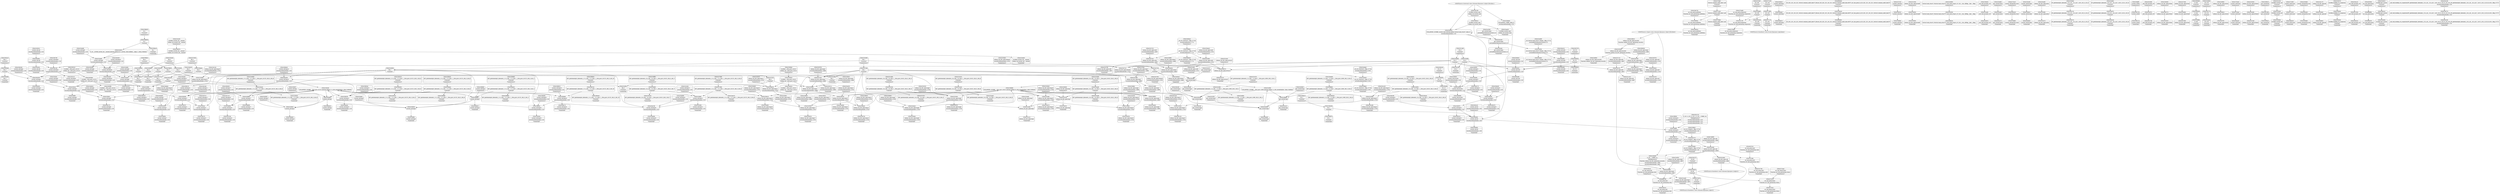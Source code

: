 digraph {
	CE0x528a2d0 [shape=record,shape=Mrecord,label="{CE0x528a2d0|current_sid:tmp14|security/selinux/hooks.c,218}"]
	CE0x524f4e0 [shape=record,shape=Mrecord,label="{CE0x524f4e0|selinux_tun_dev_open:tmp5|security/selinux/hooks.c,4699|*SummSource*}"]
	CE0x526d5a0 [shape=record,shape=Mrecord,label="{CE0x526d5a0|_ret_i32_%retval.0,_!dbg_!27728|security/selinux/avc.c,775|*SummSource*}"]
	CE0x52636f0 [shape=record,shape=Mrecord,label="{CE0x52636f0|GLOBAL:__llvm_gcov_ctr125|Global_var:__llvm_gcov_ctr125|*SummSink*}"]
	CE0x526e750 [shape=record,shape=Mrecord,label="{CE0x526e750|avc_has_perm:auditdata|Function::avc_has_perm&Arg::auditdata::|*SummSource*}"]
	CE0x5254910 [shape=record,shape=Mrecord,label="{CE0x5254910|0:_i8,_:_GCMR_current_sid.__warned_internal_global_i8_0,_section_.data.unlikely_,_align_1:_elem_0:default:}"]
	CE0x522b440 [shape=record,shape=Mrecord,label="{CE0x522b440|i64_4|*Constant*|*SummSource*}"]
	CE0x528cbb0 [shape=record,shape=Mrecord,label="{CE0x528cbb0|current_sid:call|security/selinux/hooks.c,218}"]
	"CONST[source:1(input),value:2(dynamic)][purpose:{object}][SrcIdx:0]"
	CE0x524bd10 [shape=record,shape=Mrecord,label="{CE0x524bd10|selinux_tun_dev_open:tmp11|security/selinux/hooks.c,4703}"]
	CE0x525fdc0 [shape=record,shape=Mrecord,label="{CE0x525fdc0|current_sid:tmp6|security/selinux/hooks.c,218}"]
	CE0x52885c0 [shape=record,shape=Mrecord,label="{CE0x52885c0|GLOBAL:current_task|Global_var:current_task}"]
	CE0x5263dd0 [shape=record,shape=Mrecord,label="{CE0x5263dd0|current_sid:tmp}"]
	CE0x5269c70 [shape=record,shape=Mrecord,label="{CE0x5269c70|current_sid:tmp19|security/selinux/hooks.c,218|*SummSink*}"]
	CE0x5243850 [shape=record,shape=Mrecord,label="{CE0x5243850|i64_1|*Constant*}"]
	CE0x5237910 [shape=record,shape=Mrecord,label="{CE0x5237910|i64_0|*Constant*}"]
	CE0x5255710 [shape=record,shape=Mrecord,label="{CE0x5255710|selinux_tun_dev_open:tobool4|security/selinux/hooks.c,4703}"]
	CE0x5285760 [shape=record,shape=Mrecord,label="{CE0x5285760|current_sid:tobool|security/selinux/hooks.c,218|*SummSource*}"]
	CE0x524a790 [shape=record,shape=Mrecord,label="{CE0x524a790|GLOBAL:current_task|Global_var:current_task|*SummSource*}"]
	CE0x5270bd0 [shape=record,shape=Mrecord,label="{CE0x5270bd0|avc_has_perm:requested|Function::avc_has_perm&Arg::requested::|*SummSink*}"]
	CE0x52888b0 [shape=record,shape=Mrecord,label="{CE0x52888b0|current_sid:tmp2|*SummSource*}"]
	CE0x5260e80 [shape=record,shape=Mrecord,label="{CE0x5260e80|current_sid:sid|security/selinux/hooks.c,220|*SummSink*}"]
	CE0x523d020 [shape=record,shape=Mrecord,label="{CE0x523d020|i64*_getelementptr_inbounds_(_9_x_i64_,_9_x_i64_*___llvm_gcov_ctr413,_i64_0,_i64_6)|*Constant*|*SummSource*}"]
	CE0x5264670 [shape=record,shape=Mrecord,label="{CE0x5264670|current_sid:if.then|*SummSink*}"]
	CE0x52422e0 [shape=record,shape=Mrecord,label="{CE0x52422e0|i32_0|*Constant*|*SummSink*}"]
	CE0x52832f0 [shape=record,shape=Mrecord,label="{CE0x52832f0|current_sid:tmp7|security/selinux/hooks.c,218}"]
	CE0x52430f0 [shape=record,shape=Mrecord,label="{CE0x52430f0|i32_0|*Constant*}"]
	CE0x5252e50 [shape=record,shape=Mrecord,label="{CE0x5252e50|i32_256|*Constant*|*SummSink*}"]
	CE0x6f09e80 [shape=record,shape=Mrecord,label="{CE0x6f09e80|i32_(i32,_i32,_i16,_i32,_%struct.common_audit_data*)*_bitcast_(i32_(i32,_i32,_i16,_i32,_%struct.common_audit_data.495*)*_avc_has_perm_to_i32_(i32,_i32,_i16,_i32,_%struct.common_audit_data*)*)|*Constant*|*SummSource*}"]
	CE0x5288390 [shape=record,shape=Mrecord,label="{CE0x5288390|i64*_getelementptr_inbounds_(_11_x_i64_,_11_x_i64_*___llvm_gcov_ctr125,_i64_0,_i64_6)|*Constant*|*SummSink*}"]
	CE0x525c610 [shape=record,shape=Mrecord,label="{CE0x525c610|i64*_getelementptr_inbounds_(_9_x_i64_,_9_x_i64_*___llvm_gcov_ctr413,_i64_0,_i64_8)|*Constant*|*SummSource*}"]
	CE0x52419b0 [shape=record,shape=Mrecord,label="{CE0x52419b0|selinux_tun_dev_open:tmp14|security/selinux/hooks.c,4704}"]
	CE0x5237320 [shape=record,shape=Mrecord,label="{CE0x5237320|current_sid:entry|*SummSource*}"]
	CE0x528a0a0 [shape=record,shape=Mrecord,label="{CE0x528a0a0|current_sid:tmp13|security/selinux/hooks.c,218|*SummSink*}"]
	CE0x522d030 [shape=record,shape=Mrecord,label="{CE0x522d030|selinux_tun_dev_open:if.end6}"]
	CE0x52361f0 [shape=record,shape=Mrecord,label="{CE0x52361f0|selinux_tun_dev_open:tmp|*SummSink*}"]
	CE0x5294850 [shape=record,shape=Mrecord,label="{CE0x5294850|current_sid:security|security/selinux/hooks.c,218}"]
	CE0x5294c80 [shape=record,shape=Mrecord,label="{CE0x5294c80|current_sid:tmp22|security/selinux/hooks.c,218}"]
	CE0x5243500 [shape=record,shape=Mrecord,label="{CE0x5243500|%struct.task_struct*_(%struct.task_struct**)*_asm_movq_%gs:$_1:P_,$0_,_r,im,_dirflag_,_fpsr_,_flags_}"]
	CE0x526b300 [shape=record,shape=Mrecord,label="{CE0x526b300|selinux_tun_dev_open:tmp2|security/selinux/hooks.c,4693|*SummSource*}"]
	CE0x5251fe0 [shape=record,shape=Mrecord,label="{CE0x5251fe0|i32_256|*Constant*|*SummSource*}"]
	CE0x5245810 [shape=record,shape=Mrecord,label="{CE0x5245810|current_sid:call|security/selinux/hooks.c,218|*SummSource*}"]
	CE0x5234870 [shape=record,shape=Mrecord,label="{CE0x5234870|_call_void_mcount()_#3|*SummSink*}"]
	CE0x5284910 [shape=record,shape=Mrecord,label="{CE0x5284910|current_sid:if.then|*SummSource*}"]
	CE0x67f68c0 [shape=record,shape=Mrecord,label="{CE0x67f68c0|i64_5|*Constant*|*SummSource*}"]
	CE0x525ead0 [shape=record,shape=Mrecord,label="{CE0x525ead0|get_current:entry}"]
	CE0x522b960 [shape=record,shape=Mrecord,label="{CE0x522b960|current_sid:land.lhs.true2|*SummSink*}"]
	CE0x5286f90 [shape=record,shape=Mrecord,label="{CE0x5286f90|current_sid:tmp18|security/selinux/hooks.c,218}"]
	CE0x524e8a0 [shape=record,shape=Mrecord,label="{CE0x524e8a0|_ret_i32_%retval.0,_!dbg_!27734|security/selinux/hooks.c,4708|*SummSource*}"]
	CE0x5240f30 [shape=record,shape=Mrecord,label="{CE0x5240f30|i64*_getelementptr_inbounds_(_9_x_i64_,_9_x_i64_*___llvm_gcov_ctr413,_i64_0,_i64_6)|*Constant*}"]
	CE0x522bb10 [shape=record,shape=Mrecord,label="{CE0x522bb10|current_sid:do.body}"]
	CE0x523d2a0 [shape=record,shape=Mrecord,label="{CE0x523d2a0|i64*_getelementptr_inbounds_(_9_x_i64_,_9_x_i64_*___llvm_gcov_ctr413,_i64_0,_i64_6)|*Constant*|*SummSink*}"]
	CE0x522b290 [shape=record,shape=Mrecord,label="{CE0x522b290|i64_4|*Constant*}"]
	CE0x5295070 [shape=record,shape=Mrecord,label="{CE0x5295070|current_sid:tmp22|security/selinux/hooks.c,218|*SummSink*}"]
	CE0x5245b10 [shape=record,shape=Mrecord,label="{CE0x5245b10|i16_49|*Constant*}"]
	CE0x523ea80 [shape=record,shape=Mrecord,label="{CE0x523ea80|selinux_tun_dev_open:entry|*SummSource*}"]
	CE0x52504b0 [shape=record,shape=Mrecord,label="{CE0x52504b0|i8*_getelementptr_inbounds_(_25_x_i8_,_25_x_i8_*_.str3,_i32_0,_i32_0)|*Constant*|*SummSource*}"]
	CE0x5256f90 [shape=record,shape=Mrecord,label="{CE0x5256f90|current_sid:tmp3|*SummSink*}"]
	CE0x52377c0 [shape=record,shape=Mrecord,label="{CE0x52377c0|i64_2|*Constant*|*SummSink*}"]
	CE0x529dc90 [shape=record,shape=Mrecord,label="{CE0x529dc90|i32_1|*Constant*}"]
	CE0x528b950 [shape=record,shape=Mrecord,label="{CE0x528b950|i8_1|*Constant*}"]
	CE0x52551b0 [shape=record,shape=Mrecord,label="{CE0x52551b0|i64*_getelementptr_inbounds_(_9_x_i64_,_9_x_i64_*___llvm_gcov_ctr413,_i64_0,_i64_3)|*Constant*}"]
	CE0x5239fa0 [shape=record,shape=Mrecord,label="{CE0x5239fa0|selinux_tun_dev_open:tmp6|security/selinux/hooks.c,4699|*SummSource*}"]
	CE0x5245c70 [shape=record,shape=Mrecord,label="{CE0x5245c70|i16_49|*Constant*|*SummSource*}"]
	CE0x5244f70 [shape=record,shape=Mrecord,label="{CE0x5244f70|i8*_getelementptr_inbounds_(_45_x_i8_,_45_x_i8_*_.str12,_i32_0,_i32_0)|*Constant*}"]
	CE0x528b0e0 [shape=record,shape=Mrecord,label="{CE0x528b0e0|current_sid:tmp14|security/selinux/hooks.c,218|*SummSource*}"]
	CE0x526aff0 [shape=record,shape=Mrecord,label="{CE0x526aff0|current_sid:bb|*SummSource*}"]
	CE0x5295410 [shape=record,shape=Mrecord,label="{CE0x5295410|current_sid:tmp23|security/selinux/hooks.c,218|*SummSink*}"]
	CE0x5249070 [shape=record,shape=Mrecord,label="{CE0x5249070|GLOBAL:current_sid.__warned|Global_var:current_sid.__warned}"]
	CE0x5261790 [shape=record,shape=Mrecord,label="{CE0x5261790|_call_void_mcount()_#3|*SummSink*}"]
	CE0x5241a90 [shape=record,shape=Mrecord,label="{CE0x5241a90|selinux_tun_dev_open:tmp14|security/selinux/hooks.c,4704|*SummSink*}"]
	CE0x525fc40 [shape=record,shape=Mrecord,label="{CE0x525fc40|current_sid:tmp5|security/selinux/hooks.c,218}"]
	CE0x5251670 [shape=record,shape=Mrecord,label="{CE0x5251670|i64*_getelementptr_inbounds_(_2_x_i64_,_2_x_i64_*___llvm_gcov_ctr98,_i64_0,_i64_1)|*Constant*|*SummSource*}"]
	CE0x52427e0 [shape=record,shape=Mrecord,label="{CE0x52427e0|i64_1|*Constant*}"]
	CE0x5236400 [shape=record,shape=Mrecord,label="{CE0x5236400|selinux_tun_dev_open:if.then|*SummSource*}"]
	CE0x5260460 [shape=record,shape=Mrecord,label="{CE0x5260460|i64_5|*Constant*}"]
	CE0x52532b0 [shape=record,shape=Mrecord,label="{CE0x52532b0|selinux_tun_dev_open:tmp8|security/selinux/hooks.c,4700}"]
	CE0x5236770 [shape=record,shape=Mrecord,label="{CE0x5236770|selinux_tun_dev_open:if.then}"]
	CE0x5253f90 [shape=record,shape=Mrecord,label="{CE0x5253f90|current_sid:tmp10|security/selinux/hooks.c,218}"]
	CE0x5261120 [shape=record,shape=Mrecord,label="{CE0x5261120|0:_i32,_4:_i32,_8:_i32,_12:_i32,_:_CMRE_4,8_|*MultipleSource*|security/selinux/hooks.c,218|security/selinux/hooks.c,218|security/selinux/hooks.c,220}"]
	CE0x5241680 [shape=record,shape=Mrecord,label="{CE0x5241680|i64*_getelementptr_inbounds_(_2_x_i64_,_2_x_i64_*___llvm_gcov_ctr98,_i64_0,_i64_1)|*Constant*}"]
	CE0x5293730 [shape=record,shape=Mrecord,label="{CE0x5293730|i32_78|*Constant*|*SummSource*}"]
	CE0x523b480 [shape=record,shape=Mrecord,label="{CE0x523b480|selinux_tun_dev_open:tmp16|security/selinux/hooks.c,4705|*SummSource*}"]
	CE0x5283c30 [shape=record,shape=Mrecord,label="{CE0x5283c30|current_sid:tmp10|security/selinux/hooks.c,218|*SummSink*}"]
	CE0x52373d0 [shape=record,shape=Mrecord,label="{CE0x52373d0|selinux_tun_dev_open:if.end|*SummSource*}"]
	CE0x5259750 [shape=record,shape=Mrecord,label="{CE0x5259750|selinux_tun_dev_open:sid7|security/selinux/hooks.c,4705|*SummSource*}"]
	CE0x525f470 [shape=record,shape=Mrecord,label="{CE0x525f470|current_sid:tmp11|security/selinux/hooks.c,218|*SummSink*}"]
	CE0x528b3b0 [shape=record,shape=Mrecord,label="{CE0x528b3b0|i1_true|*Constant*|*SummSource*}"]
	CE0x528d300 [shape=record,shape=Mrecord,label="{CE0x528d300|i64*_getelementptr_inbounds_(_11_x_i64_,_11_x_i64_*___llvm_gcov_ctr125,_i64_0,_i64_0)|*Constant*}"]
	CE0x523c0b0 [shape=record,shape=Mrecord,label="{CE0x523c0b0|current_sid:tmp15|security/selinux/hooks.c,218|*SummSink*}"]
	CE0x52842d0 [shape=record,shape=Mrecord,label="{CE0x52842d0|current_sid:tmp4|security/selinux/hooks.c,218}"]
	CE0x5240840 [shape=record,shape=Mrecord,label="{CE0x5240840|i64*_getelementptr_inbounds_(_11_x_i64_,_11_x_i64_*___llvm_gcov_ctr125,_i64_0,_i64_9)|*Constant*|*SummSink*}"]
	CE0x5288920 [shape=record,shape=Mrecord,label="{CE0x5288920|current_sid:tmp2|*SummSink*}"]
	CE0x5237830 [shape=record,shape=Mrecord,label="{CE0x5237830|i64_2|*Constant*|*SummSource*}"]
	CE0x524f210 [shape=record,shape=Mrecord,label="{CE0x524f210|avc_has_perm:tsid|Function::avc_has_perm&Arg::tsid::|*SummSink*}"]
	CE0x52438c0 [shape=record,shape=Mrecord,label="{CE0x52438c0|current_sid:tmp1}"]
	CE0x529f6d0 [shape=record,shape=Mrecord,label="{CE0x529f6d0|i64*_getelementptr_inbounds_(_2_x_i64_,_2_x_i64_*___llvm_gcov_ctr98,_i64_0,_i64_0)|*Constant*}"]
	CE0x526d3c0 [shape=record,shape=Mrecord,label="{CE0x526d3c0|avc_has_perm:auditdata|Function::avc_has_perm&Arg::auditdata::|*SummSink*}"]
	CE0x5242410 [shape=record,shape=Mrecord,label="{CE0x5242410|get_current:tmp|*SummSink*}"]
	CE0x5233700 [shape=record,shape=Mrecord,label="{CE0x5233700|selinux_tun_dev_open:tmp}"]
	CE0x529f0e0 [shape=record,shape=Mrecord,label="{CE0x529f0e0|current_sid:tmp24|security/selinux/hooks.c,220|*SummSource*}"]
	CE0x5269b50 [shape=record,shape=Mrecord,label="{CE0x5269b50|i64*_getelementptr_inbounds_(_11_x_i64_,_11_x_i64_*___llvm_gcov_ctr125,_i64_0,_i64_10)|*Constant*|*SummSource*}"]
	CE0x526f8b0 [shape=record,shape=Mrecord,label="{CE0x526f8b0|_ret_i32_%retval.0,_!dbg_!27728|security/selinux/avc.c,775}"]
	CE0x525efe0 [shape=record,shape=Mrecord,label="{CE0x525efe0|_ret_%struct.task_struct*_%tmp4,_!dbg_!27714|./arch/x86/include/asm/current.h,14|*SummSink*}"]
	CE0x529de10 [shape=record,shape=Mrecord,label="{CE0x529de10|i32_1|*Constant*|*SummSource*}"]
	CE0x523aad0 [shape=record,shape=Mrecord,label="{CE0x523aad0|i64*_getelementptr_inbounds_(_9_x_i64_,_9_x_i64_*___llvm_gcov_ctr413,_i64_0,_i64_8)|*Constant*|*SummSink*}"]
	CE0x52349d0 [shape=record,shape=Mrecord,label="{CE0x52349d0|selinux_tun_dev_open:if.end}"]
	CE0x524aa30 [shape=record,shape=Mrecord,label="{CE0x524aa30|GLOBAL:current_task|Global_var:current_task|*SummSink*}"]
	CE0x5288550 [shape=record,shape=Mrecord,label="{CE0x5288550|%struct.task_struct*_(%struct.task_struct**)*_asm_movq_%gs:$_1:P_,$0_,_r,im,_dirflag_,_fpsr_,_flags_|*SummSink*}"]
	CE0x52635c0 [shape=record,shape=Mrecord,label="{CE0x52635c0|GLOBAL:__llvm_gcov_ctr125|Global_var:__llvm_gcov_ctr125|*SummSource*}"]
	CE0x5256830 [shape=record,shape=Mrecord,label="{CE0x5256830|GLOBAL:__llvm_gcov_ctr413|Global_var:__llvm_gcov_ctr413}"]
	CE0x5261ae0 [shape=record,shape=Mrecord,label="{CE0x5261ae0|selinux_tun_dev_open:tmp15|security/selinux/hooks.c,4704|*SummSource*}"]
	CE0x5250a90 [shape=record,shape=Mrecord,label="{CE0x5250a90|selinux_tun_dev_open:tmp3|security/selinux/hooks.c,4697}"]
	CE0x5245fe0 [shape=record,shape=Mrecord,label="{CE0x5245fe0|selinux_tun_dev_open:tmp11|security/selinux/hooks.c,4703|*SummSink*}"]
	CE0x528bca0 [shape=record,shape=Mrecord,label="{CE0x528bca0|i8_1|*Constant*|*SummSink*}"]
	CE0x5251a80 [shape=record,shape=Mrecord,label="{CE0x5251a80|selinux_tun_dev_open:tmp7|security/selinux/hooks.c,4699}"]
	CE0x525ec70 [shape=record,shape=Mrecord,label="{CE0x525ec70|get_current:entry|*SummSink*}"]
	CE0x5244930 [shape=record,shape=Mrecord,label="{CE0x5244930|i32_218|*Constant*|*SummSource*}"]
	CE0x52483d0 [shape=record,shape=Mrecord,label="{CE0x52483d0|selinux_tun_dev_open:tmp|*SummSource*}"]
	CE0x522bc90 [shape=record,shape=Mrecord,label="{CE0x522bc90|current_sid:do.body|*SummSource*}"]
	CE0x52556a0 [shape=record,shape=Mrecord,label="{CE0x52556a0|selinux_tun_dev_open:tobool4|security/selinux/hooks.c,4703|*SummSource*}"]
	CE0x5258620 [shape=record,shape=Mrecord,label="{CE0x5258620|selinux_tun_dev_open:tmp13|security/selinux/hooks.c,4703|*SummSource*}"]
	CE0x525ff30 [shape=record,shape=Mrecord,label="{CE0x525ff30|current_sid:tmp5|security/selinux/hooks.c,218|*SummSink*}"]
	"CONST[source:0(mediator),value:2(dynamic)][purpose:{subject}]"
	CE0x5275410 [shape=record,shape=Mrecord,label="{CE0x5275410|current_sid:land.lhs.true2|*SummSource*}"]
	CE0x5272f10 [shape=record,shape=Mrecord,label="{CE0x5272f10|avc_has_perm:tclass|Function::avc_has_perm&Arg::tclass::|*SummSink*}"]
	CE0x52859a0 [shape=record,shape=Mrecord,label="{CE0x52859a0|i64_3|*Constant*}"]
	CE0x5234f20 [shape=record,shape=Mrecord,label="{CE0x5234f20|selinux_tun_dev_open:tmp3|security/selinux/hooks.c,4697|*SummSource*}"]
	CE0x5269e60 [shape=record,shape=Mrecord,label="{CE0x5269e60|current_sid:tmp20|security/selinux/hooks.c,218|*SummSource*}"]
	CE0x52560c0 [shape=record,shape=Mrecord,label="{CE0x52560c0|selinux_tun_dev_open:return}"]
	CE0x52765a0 [shape=record,shape=Mrecord,label="{CE0x52765a0|current_sid:if.end}"]
	CE0x52579d0 [shape=record,shape=Mrecord,label="{CE0x52579d0|i64*_getelementptr_inbounds_(_11_x_i64_,_11_x_i64_*___llvm_gcov_ctr125,_i64_0,_i64_8)|*Constant*|*SummSource*}"]
	CE0x52404e0 [shape=record,shape=Mrecord,label="{CE0x52404e0|i64*_getelementptr_inbounds_(_11_x_i64_,_11_x_i64_*___llvm_gcov_ctr125,_i64_0,_i64_9)|*Constant*}"]
	CE0x52315b0 [shape=record,shape=Mrecord,label="{CE0x52315b0|selinux_tun_dev_open:if.then5|*SummSink*}"]
	CE0x5293850 [shape=record,shape=Mrecord,label="{CE0x5293850|current_sid:cred|security/selinux/hooks.c,218}"]
	CE0x5270af0 [shape=record,shape=Mrecord,label="{CE0x5270af0|%struct.common_audit_data*_null|*Constant*|*SummSource*}"]
	CE0x5241bb0 [shape=record,shape=Mrecord,label="{CE0x5241bb0|i64_1|*Constant*|*SummSink*}"]
	CE0x5288840 [shape=record,shape=Mrecord,label="{CE0x5288840|current_sid:tmp2}"]
	CE0x528b210 [shape=record,shape=Mrecord,label="{CE0x528b210|current_sid:tmp14|security/selinux/hooks.c,218|*SummSink*}"]
	CE0x52613b0 [shape=record,shape=Mrecord,label="{CE0x52613b0|get_current:bb}"]
	CE0x4b2f150 [shape=record,shape=Mrecord,label="{CE0x4b2f150|avc_has_perm:ssid|Function::avc_has_perm&Arg::ssid::|*SummSource*}"]
	CE0x5257d70 [shape=record,shape=Mrecord,label="{CE0x5257d70|i64*_getelementptr_inbounds_(_9_x_i64_,_9_x_i64_*___llvm_gcov_ctr413,_i64_0,_i64_3)|*Constant*|*SummSink*}"]
	CE0x5232b40 [shape=record,shape=Mrecord,label="{CE0x5232b40|GLOBAL:current_sid|*Constant*}"]
	CE0x5244ac0 [shape=record,shape=Mrecord,label="{CE0x5244ac0|i32_218|*Constant*|*SummSink*}"]
	CE0x68f0760 [shape=record,shape=Mrecord,label="{CE0x68f0760|avc_has_perm:tsid|Function::avc_has_perm&Arg::tsid::}"]
	CE0x5236e50 [shape=record,shape=Mrecord,label="{CE0x5236e50|_call_void_mcount()_#3|*SummSource*}"]
	CE0x525f5a0 [shape=record,shape=Mrecord,label="{CE0x525f5a0|current_sid:tmp12|security/selinux/hooks.c,218}"]
	CE0x523e700 [shape=record,shape=Mrecord,label="{CE0x523e700|selinux_tun_dev_open:tmp2|security/selinux/hooks.c,4693}"]
	CE0x5276440 [shape=record,shape=Mrecord,label="{CE0x5276440|current_sid:if.end|*SummSource*}"]
	CE0x52622c0 [shape=record,shape=Mrecord,label="{CE0x52622c0|current_sid:tobool|security/selinux/hooks.c,218|*SummSink*}"]
	CE0x5241e50 [shape=record,shape=Mrecord,label="{CE0x5241e50|GLOBAL:current_sid|*Constant*|*SummSource*}"]
	CE0x5253580 [shape=record,shape=Mrecord,label="{CE0x5253580|selinux_tun_dev_open:call3|security/selinux/hooks.c,4701}"]
	CE0x5254080 [shape=record,shape=Mrecord,label="{CE0x5254080|current_sid:tmp9|security/selinux/hooks.c,218|*SummSource*}"]
	CE0x523def0 [shape=record,shape=Mrecord,label="{CE0x523def0|i64*_getelementptr_inbounds_(_9_x_i64_,_9_x_i64_*___llvm_gcov_ctr413,_i64_0,_i64_7)|*Constant*}"]
	CE0x5244130 [shape=record,shape=Mrecord,label="{CE0x5244130|selinux_tun_dev_open:sid7|security/selinux/hooks.c,4705|*SummSink*}"]
	CE0x525fcb0 [shape=record,shape=Mrecord,label="{CE0x525fcb0|current_sid:tmp5|security/selinux/hooks.c,218|*SummSource*}"]
	CE0x5275230 [shape=record,shape=Mrecord,label="{CE0x5275230|current_sid:do.end}"]
	CE0x5251d00 [shape=record,shape=Mrecord,label="{CE0x5251d00|i64*_getelementptr_inbounds_(_9_x_i64_,_9_x_i64_*___llvm_gcov_ctr413,_i64_0,_i64_3)|*Constant*|*SummSource*}"]
	CE0x523f590 [shape=record,shape=Mrecord,label="{CE0x523f590|selinux_tun_dev_open:if.end6|*SummSink*}"]
	CE0x522cab0 [shape=record,shape=Mrecord,label="{CE0x522cab0|_call_void_mcount()_#3}"]
	CE0x523e1e0 [shape=record,shape=Mrecord,label="{CE0x523e1e0|i64*_getelementptr_inbounds_(_9_x_i64_,_9_x_i64_*___llvm_gcov_ctr413,_i64_0,_i64_7)|*Constant*|*SummSink*}"]
	CE0x523f2b0 [shape=record,shape=Mrecord,label="{CE0x523f2b0|selinux_tun_dev_open:tmp17|security/selinux/hooks.c,4705}"]
	CE0x5235080 [shape=record,shape=Mrecord,label="{CE0x5235080|i64_1|*Constant*|*SummSource*}"]
	CE0x529f270 [shape=record,shape=Mrecord,label="{CE0x529f270|current_sid:tmp24|security/selinux/hooks.c,220|*SummSink*}"]
	CE0x526f840 [shape=record,shape=Mrecord,label="{CE0x526f840|avc_has_perm:auditdata|Function::avc_has_perm&Arg::auditdata::}"]
	CE0x523d4d0 [shape=record,shape=Mrecord,label="{CE0x523d4d0|0:_i32,_:_CMRE_0,4_|*MultipleSource*|Function::selinux_tun_dev_open&Arg::security::|security/selinux/hooks.c,4693|security/selinux/hooks.c,4697}"]
	CE0x529f420 [shape=record,shape=Mrecord,label="{CE0x529f420|get_current:bb|*SummSource*}"]
	CE0x5259320 [shape=record,shape=Mrecord,label="{CE0x5259320|selinux_tun_dev_open:tmp17|security/selinux/hooks.c,4705|*SummSink*}"]
	CE0x524e3e0 [shape=record,shape=Mrecord,label="{CE0x524e3e0|selinux_tun_dev_open:tmp19|security/selinux/hooks.c,4708|*SummSource*}"]
	CE0x5284b90 [shape=record,shape=Mrecord,label="{CE0x5284b90|current_sid:land.lhs.true|*SummSink*}"]
	CE0x523a600 [shape=record,shape=Mrecord,label="{CE0x523a600|current_sid:tobool1|security/selinux/hooks.c,218}"]
	CE0x5294f70 [shape=record,shape=Mrecord,label="{CE0x5294f70|current_sid:tmp23|security/selinux/hooks.c,218}"]
	CE0x5241a20 [shape=record,shape=Mrecord,label="{CE0x5241a20|selinux_tun_dev_open:tmp14|security/selinux/hooks.c,4704|*SummSource*}"]
	CE0x5259570 [shape=record,shape=Mrecord,label="{CE0x5259570|selinux_tun_dev_open:retval.0}"]
	CE0x5284ae0 [shape=record,shape=Mrecord,label="{CE0x5284ae0|current_sid:if.then}"]
	CE0x52880e0 [shape=record,shape=Mrecord,label="{CE0x52880e0|i64*_getelementptr_inbounds_(_11_x_i64_,_11_x_i64_*___llvm_gcov_ctr125,_i64_0,_i64_6)|*Constant*|*SummSource*}"]
	CE0x5239650 [shape=record,shape=Mrecord,label="{CE0x5239650|selinux_tun_dev_open:bb|*SummSink*}"]
	CE0x5243600 [shape=record,shape=Mrecord,label="{CE0x5243600|%struct.task_struct*_(%struct.task_struct**)*_asm_movq_%gs:$_1:P_,$0_,_r,im,_dirflag_,_fpsr_,_flags_|*SummSource*}"]
	CE0x523cf80 [shape=record,shape=Mrecord,label="{CE0x523cf80|COLLAPSED:_GCMRE___llvm_gcov_ctr98_internal_global_2_x_i64_zeroinitializer:_elem_0:default:}"]
	CE0x525ed00 [shape=record,shape=Mrecord,label="{CE0x525ed00|_ret_%struct.task_struct*_%tmp4,_!dbg_!27714|./arch/x86/include/asm/current.h,14|*SummSource*}"]
	CE0x524ee60 [shape=record,shape=Mrecord,label="{CE0x524ee60|i32_0|*Constant*}"]
	CE0x52371c0 [shape=record,shape=Mrecord,label="{CE0x52371c0|selinux_tun_dev_open:sid1|security/selinux/hooks.c,4697|*SummSource*}"]
	CE0x52465d0 [shape=record,shape=Mrecord,label="{CE0x52465d0|get_current:tmp|*SummSource*}"]
	CE0x523b4f0 [shape=record,shape=Mrecord,label="{CE0x523b4f0|selinux_tun_dev_open:tmp16|security/selinux/hooks.c,4705|*SummSink*}"]
	CE0x5235d20 [shape=record,shape=Mrecord,label="{CE0x5235d20|selinux_tun_dev_open:if.then|*SummSink*}"]
	CE0x5264040 [shape=record,shape=Mrecord,label="{CE0x5264040|current_sid:tmp|*SummSink*}"]
	"CONST[source:0(mediator),value:2(dynamic)][purpose:{object}]"
	CE0x5240b20 [shape=record,shape=Mrecord,label="{CE0x5240b20|GLOBAL:__llvm_gcov_ctr413|Global_var:__llvm_gcov_ctr413|*SummSink*}"]
	CE0x5241c70 [shape=record,shape=Mrecord,label="{CE0x5241c70|selinux_tun_dev_open:bb|*SummSource*}"]
	CE0x526d4a0 [shape=record,shape=Mrecord,label="{CE0x526d4a0|selinux_tun_dev_open:tobool|security/selinux/hooks.c,4699|*SummSink*}"]
	CE0x5250400 [shape=record,shape=Mrecord,label="{CE0x5250400|GLOBAL:lockdep_rcu_suspicious|*Constant*|*SummSink*}"]
	CE0x528ab00 [shape=record,shape=Mrecord,label="{CE0x528ab00|current_sid:tmp1|*SummSink*}"]
	CE0x52938c0 [shape=record,shape=Mrecord,label="{CE0x52938c0|COLLAPSED:_GCMRE_current_task_external_global_%struct.task_struct*:_elem_0::|security/selinux/hooks.c,218}"]
	CE0x529eff0 [shape=record,shape=Mrecord,label="{CE0x529eff0|current_sid:tmp24|security/selinux/hooks.c,220}"]
	CE0x6748960 [shape=record,shape=Mrecord,label="{CE0x6748960|selinux_tun_dev_open:call|security/selinux/hooks.c,4694|*SummSource*}"]
	CE0x52347c0 [shape=record,shape=Mrecord,label="{CE0x52347c0|selinux_tun_dev_open:sid1|security/selinux/hooks.c,4697}"]
	CE0x5238da0 [shape=record,shape=Mrecord,label="{CE0x5238da0|i64*_getelementptr_inbounds_(_11_x_i64_,_11_x_i64_*___llvm_gcov_ctr125,_i64_0,_i64_6)|*Constant*}"]
	CE0x5293a60 [shape=record,shape=Mrecord,label="{CE0x5293a60|current_sid:cred|security/selinux/hooks.c,218|*SummSink*}"]
	CE0x523bfd0 [shape=record,shape=Mrecord,label="{CE0x523bfd0|current_sid:tmp15|security/selinux/hooks.c,218}"]
	CE0x5264a90 [shape=record,shape=Mrecord,label="{CE0x5264a90|get_current:tmp1|*SummSink*}"]
	CE0x523f3c0 [shape=record,shape=Mrecord,label="{CE0x523f3c0|selinux_tun_dev_open:tmp17|security/selinux/hooks.c,4705|*SummSource*}"]
	CE0x528c120 [shape=record,shape=Mrecord,label="{CE0x528c120|i8*_getelementptr_inbounds_(_25_x_i8_,_25_x_i8_*_.str3,_i32_0,_i32_0)|*Constant*}"]
	CE0x52948c0 [shape=record,shape=Mrecord,label="{CE0x52948c0|current_sid:security|security/selinux/hooks.c,218|*SummSource*}"]
	CE0x525eb80 [shape=record,shape=Mrecord,label="{CE0x525eb80|get_current:entry|*SummSource*}"]
	CE0x526a980 [shape=record,shape=Mrecord,label="{CE0x526a980|current_sid:tmp16|security/selinux/hooks.c,218|*SummSource*}"]
	CE0x6f09ef0 [shape=record,shape=Mrecord,label="{CE0x6f09ef0|i32_(i32,_i32,_i16,_i32,_%struct.common_audit_data*)*_bitcast_(i32_(i32,_i32,_i16,_i32,_%struct.common_audit_data.495*)*_avc_has_perm_to_i32_(i32,_i32,_i16,_i32,_%struct.common_audit_data*)*)|*Constant*|*SummSink*}"]
	CE0x5251b90 [shape=record,shape=Mrecord,label="{CE0x5251b90|selinux_tun_dev_open:tmp7|security/selinux/hooks.c,4699|*SummSink*}"]
	CE0x5241f50 [shape=record,shape=Mrecord,label="{CE0x5241f50|get_current:tmp1|*SummSource*}"]
	CE0x5295290 [shape=record,shape=Mrecord,label="{CE0x5295290|current_sid:tmp23|security/selinux/hooks.c,218|*SummSource*}"]
	CE0x5232ad0 [shape=record,shape=Mrecord,label="{CE0x5232ad0|i64*_getelementptr_inbounds_(_9_x_i64_,_9_x_i64_*___llvm_gcov_ctr413,_i64_0,_i64_0)|*Constant*|*SummSink*}"]
	CE0x5236b90 [shape=record,shape=Mrecord,label="{CE0x5236b90|COLLAPSED:_GCMRE___llvm_gcov_ctr413_internal_global_9_x_i64_zeroinitializer:_elem_0:default:}"]
	CE0x524a070 [shape=record,shape=Mrecord,label="{CE0x524a070|i64*_getelementptr_inbounds_(_11_x_i64_,_11_x_i64_*___llvm_gcov_ctr125,_i64_0,_i64_8)|*Constant*|*SummSink*}"]
	CE0x5264260 [shape=record,shape=Mrecord,label="{CE0x5264260|get_current:tmp2}"]
	CE0x5253e40 [shape=record,shape=Mrecord,label="{CE0x5253e40|current_sid:tmp9|security/selinux/hooks.c,218}"]
	CE0x5293650 [shape=record,shape=Mrecord,label="{CE0x5293650|i32_78|*Constant*}"]
	CE0x528ca10 [shape=record,shape=Mrecord,label="{CE0x528ca10|_call_void_mcount()_#3|*SummSource*}"]
	CE0x52567c0 [shape=record,shape=Mrecord,label="{CE0x52567c0|selinux_tun_dev_open:tmp4|security/selinux/hooks.c,4699|*SummSink*}"]
	CE0x5284340 [shape=record,shape=Mrecord,label="{CE0x5284340|current_sid:tmp4|security/selinux/hooks.c,218|*SummSource*}"]
	CE0x524fd50 [shape=record,shape=Mrecord,label="{CE0x524fd50|selinux_tun_dev_open:security|Function::selinux_tun_dev_open&Arg::security::|*SummSink*}"]
	CE0x5248f40 [shape=record,shape=Mrecord,label="{CE0x5248f40|current_sid:tmp7|security/selinux/hooks.c,218|*SummSink*}"]
	CE0x52383d0 [shape=record,shape=Mrecord,label="{CE0x52383d0|GLOBAL:lockdep_rcu_suspicious|*Constant*}"]
	CE0x5272fd0 [shape=record,shape=Mrecord,label="{CE0x5272fd0|i32_128|*Constant*}"]
	CE0x528bb20 [shape=record,shape=Mrecord,label="{CE0x528bb20|i8_1|*Constant*|*SummSource*}"]
	CE0x52408b0 [shape=record,shape=Mrecord,label="{CE0x52408b0|current_sid:tmp17|security/selinux/hooks.c,218}"]
	CE0x5256d30 [shape=record,shape=Mrecord,label="{CE0x5256d30|current_sid:tmp3}"]
	CE0x5283ab0 [shape=record,shape=Mrecord,label="{CE0x5283ab0|current_sid:tmp10|security/selinux/hooks.c,218|*SummSource*}"]
	CE0x52588f0 [shape=record,shape=Mrecord,label="{CE0x52588f0|selinux_tun_dev_open:tobool|security/selinux/hooks.c,4699|*SummSource*}"]
	CE0x528d230 [shape=record,shape=Mrecord,label="{CE0x528d230|current_sid:do.end|*SummSink*}"]
	CE0x5246150 [shape=record,shape=Mrecord,label="{CE0x5246150|selinux_tun_dev_open:tmp12|security/selinux/hooks.c,4703}"]
	CE0x523df60 [shape=record,shape=Mrecord,label="{CE0x523df60|i64*_getelementptr_inbounds_(_9_x_i64_,_9_x_i64_*___llvm_gcov_ctr413,_i64_0,_i64_7)|*Constant*|*SummSource*}"]
	CE0x5294e00 [shape=record,shape=Mrecord,label="{CE0x5294e00|current_sid:tmp22|security/selinux/hooks.c,218|*SummSource*}"]
	CE0x52946e0 [shape=record,shape=Mrecord,label="{CE0x52946e0|COLLAPSED:_CMRE:_elem_0::|security/selinux/hooks.c,218}"]
	CE0x5261830 [shape=record,shape=Mrecord,label="{CE0x5261830|get_current:tmp4|./arch/x86/include/asm/current.h,14}"]
	CE0x52a1840 [shape=record,shape=Mrecord,label="{CE0x52a1840|get_current:tmp4|./arch/x86/include/asm/current.h,14|*SummSource*}"]
	CE0x522ca00 [shape=record,shape=Mrecord,label="{CE0x522ca00|selinux_tun_dev_open:tmp3|security/selinux/hooks.c,4697|*SummSink*}"]
	CE0x528b340 [shape=record,shape=Mrecord,label="{CE0x528b340|i1_true|*Constant*}"]
	CE0x5258be0 [shape=record,shape=Mrecord,label="{CE0x5258be0|_ret_i32_%retval.0,_!dbg_!27734|security/selinux/hooks.c,4708|*SummSink*}"]
	CE0x5272ea0 [shape=record,shape=Mrecord,label="{CE0x5272ea0|avc_has_perm:tclass|Function::avc_has_perm&Arg::tclass::|*SummSource*}"]
	CE0x5257960 [shape=record,shape=Mrecord,label="{CE0x5257960|i64*_getelementptr_inbounds_(_11_x_i64_,_11_x_i64_*___llvm_gcov_ctr125,_i64_0,_i64_8)|*Constant*}"]
	CE0x52939c0 [shape=record,shape=Mrecord,label="{CE0x52939c0|current_sid:cred|security/selinux/hooks.c,218|*SummSource*}"]
	CE0x5254150 [shape=record,shape=Mrecord,label="{CE0x5254150|current_sid:tmp9|security/selinux/hooks.c,218|*SummSink*}"]
	CE0x5289880 [shape=record,shape=Mrecord,label="{CE0x5289880|i64*_getelementptr_inbounds_(_11_x_i64_,_11_x_i64_*___llvm_gcov_ctr125,_i64_0,_i64_1)|*Constant*|*SummSource*}"]
	CE0x5239380 [shape=record,shape=Mrecord,label="{CE0x5239380|current_sid:land.lhs.true|*SummSource*}"]
	CE0x526a080 [shape=record,shape=Mrecord,label="{CE0x526a080|current_sid:call4|security/selinux/hooks.c,218}"]
	CE0x52936c0 [shape=record,shape=Mrecord,label="{CE0x52936c0|i32_78|*Constant*|*SummSink*}"]
	CE0x6f0a020 [shape=record,shape=Mrecord,label="{CE0x6f0a020|avc_has_perm:entry|*SummSink*}"]
	CE0x5294960 [shape=record,shape=Mrecord,label="{CE0x5294960|current_sid:security|security/selinux/hooks.c,218|*SummSink*}"]
	CE0x525e940 [shape=record,shape=Mrecord,label="{CE0x525e940|GLOBAL:get_current|*Constant*|*SummSink*}"]
	CE0x5237060 [shape=record,shape=Mrecord,label="{CE0x5237060|selinux_tun_dev_open:if.end|*SummSink*}"]
	CE0x5253510 [shape=record,shape=Mrecord,label="{CE0x5253510|selinux_tun_dev_open:tmp8|security/selinux/hooks.c,4700|*SummSink*}"]
	CE0x526d430 [shape=record,shape=Mrecord,label="{CE0x526d430|_ret_i32_%retval.0,_!dbg_!27728|security/selinux/avc.c,775|*SummSink*}"]
	CE0x5258aa0 [shape=record,shape=Mrecord,label="{CE0x5258aa0|i64_2|*Constant*}"]
	CE0x5262d50 [shape=record,shape=Mrecord,label="{CE0x5262d50|current_sid:tobool1|security/selinux/hooks.c,218|*SummSource*}"]
	CE0x5284260 [shape=record,shape=Mrecord,label="{CE0x5284260|i64_2|*Constant*}"]
	CE0x529f5a0 [shape=record,shape=Mrecord,label="{CE0x529f5a0|get_current:bb|*SummSink*}"]
	CE0x5250370 [shape=record,shape=Mrecord,label="{CE0x5250370|GLOBAL:lockdep_rcu_suspicious|*Constant*|*SummSource*}"]
	CE0x5271c70 [shape=record,shape=Mrecord,label="{CE0x5271c70|i32_128|*Constant*|*SummSink*}"]
	CE0x5251f00 [shape=record,shape=Mrecord,label="{CE0x5251f00|selinux_tun_dev_open:call3|security/selinux/hooks.c,4701|*SummSink*}"]
	CE0x523ed40 [shape=record,shape=Mrecord,label="{CE0x523ed40|selinux_tun_dev_open:tmp12|security/selinux/hooks.c,4703|*SummSink*}"]
	CE0x52871c0 [shape=record,shape=Mrecord,label="{CE0x52871c0|current_sid:tmp18|security/selinux/hooks.c,218|*SummSource*}"]
	CE0x5264340 [shape=record,shape=Mrecord,label="{CE0x5264340|get_current:tmp2|*SummSink*}"]
	CE0x5250770 [shape=record,shape=Mrecord,label="{CE0x5250770|i32_218|*Constant*}"]
	CE0x52595e0 [shape=record,shape=Mrecord,label="{CE0x52595e0|selinux_tun_dev_open:sid7|security/selinux/hooks.c,4705}"]
	CE0x522c8a0 [shape=record,shape=Mrecord,label="{CE0x522c8a0|selinux_tun_dev_open:tmp1}"]
	CE0x5235a60 [shape=record,shape=Mrecord,label="{CE0x5235a60|selinux_tun_dev_open:tmp1|*SummSource*}"]
	CE0x5254d30 [shape=record,shape=Mrecord,label="{CE0x5254d30|GLOBAL:current_sid.__warned|Global_var:current_sid.__warned|*SummSink*}"]
	CE0x5288430 [shape=record,shape=Mrecord,label="{CE0x5288430|i64*_getelementptr_inbounds_(_2_x_i64_,_2_x_i64_*___llvm_gcov_ctr98,_i64_0,_i64_0)|*Constant*|*SummSink*}"]
	CE0x52944f0 [shape=record,shape=Mrecord,label="{CE0x52944f0|i32_22|*Constant*|*SummSink*}"]
	CE0x5242e30 [shape=record,shape=Mrecord,label="{CE0x5242e30|get_current:tmp3|*SummSource*}"]
	CE0x5254c00 [shape=record,shape=Mrecord,label="{CE0x5254c00|GLOBAL:current_sid.__warned|Global_var:current_sid.__warned|*SummSource*}"]
	CE0x52476f0 [shape=record,shape=Mrecord,label="{CE0x52476f0|avc_has_perm:ssid|Function::avc_has_perm&Arg::ssid::}"]
	CE0x5239dc0 [shape=record,shape=Mrecord,label="{CE0x5239dc0|_ret_i32_%tmp24,_!dbg_!27742|security/selinux/hooks.c,220|*SummSource*}"]
	CE0x525c370 [shape=record,shape=Mrecord,label="{CE0x525c370|selinux_tun_dev_open:retval.0|*SummSink*}"]
	CE0x67f6a20 [shape=record,shape=Mrecord,label="{CE0x67f6a20|i64_5|*Constant*|*SummSink*}"]
	CE0x523b840 [shape=record,shape=Mrecord,label="{CE0x523b840|selinux_tun_dev_open:tmp9|security/selinux/hooks.c,4700|*SummSource*}"]
	CE0x522c7f0 [shape=record,shape=Mrecord,label="{CE0x522c7f0|avc_has_perm:requested|Function::avc_has_perm&Arg::requested::}"]
	CE0x5237a50 [shape=record,shape=Mrecord,label="{CE0x5237a50|selinux_tun_dev_open:tmp4|security/selinux/hooks.c,4699}"]
	CE0x5243da0 [shape=record,shape=Mrecord,label="{CE0x5243da0|selinux_tun_dev_open:tmp9|security/selinux/hooks.c,4700|*SummSink*}"]
	CE0x5238770 [shape=record,shape=Mrecord,label="{CE0x5238770|_call_void_lockdep_rcu_suspicious(i8*_getelementptr_inbounds_(_25_x_i8_,_25_x_i8_*_.str3,_i32_0,_i32_0),_i32_218,_i8*_getelementptr_inbounds_(_45_x_i8_,_45_x_i8_*_.str12,_i32_0,_i32_0))_#10,_!dbg_!27727|security/selinux/hooks.c,218}"]
	CE0x526b110 [shape=record,shape=Mrecord,label="{CE0x526b110|current_sid:bb|*SummSink*}"]
	CE0x5271dc0 [shape=record,shape=Mrecord,label="{CE0x5271dc0|%struct.common_audit_data*_null|*Constant*}"]
	CE0x5232850 [shape=record,shape=Mrecord,label="{CE0x5232850|selinux_tun_dev_open:if.then5|*SummSource*}"]
	CE0x523ec00 [shape=record,shape=Mrecord,label="{CE0x523ec00|selinux_tun_dev_open:tmp12|security/selinux/hooks.c,4703|*SummSource*}"]
	CE0x6f09fb0 [shape=record,shape=Mrecord,label="{CE0x6f09fb0|avc_has_perm:entry}"]
	CE0x52899e0 [shape=record,shape=Mrecord,label="{CE0x52899e0|i64*_getelementptr_inbounds_(_11_x_i64_,_11_x_i64_*___llvm_gcov_ctr125,_i64_0,_i64_1)|*Constant*|*SummSink*}"]
	CE0x5285000 [shape=record,shape=Mrecord,label="{CE0x5285000|current_sid:tmp11|security/selinux/hooks.c,218}"]
	CE0x5255b70 [shape=record,shape=Mrecord,label="{CE0x5255b70|selinux_tun_dev_open:tmp18|security/selinux/hooks.c,4708|*SummSink*}"]
	CE0x5245e50 [shape=record,shape=Mrecord,label="{CE0x5245e50|selinux_tun_dev_open:tmp11|security/selinux/hooks.c,4703|*SummSource*}"]
	CE0x522b4b0 [shape=record,shape=Mrecord,label="{CE0x522b4b0|selinux_tun_dev_open:tmp10|security/selinux/hooks.c,4703}"]
	CE0x5283400 [shape=record,shape=Mrecord,label="{CE0x5283400|current_sid:tmp7|security/selinux/hooks.c,218|*SummSource*}"]
	CE0x5264730 [shape=record,shape=Mrecord,label="{CE0x5264730|current_sid:bb}"]
	CE0x5241de0 [shape=record,shape=Mrecord,label="{CE0x5241de0|selinux_tun_dev_open:call|security/selinux/hooks.c,4694|*SummSink*}"]
	CE0x526a5c0 [shape=record,shape=Mrecord,label="{CE0x526a5c0|GLOBAL:get_current|*Constant*}"]
	CE0x5283170 [shape=record,shape=Mrecord,label="{CE0x5283170|current_sid:tmp6|security/selinux/hooks.c,218|*SummSink*}"]
	CE0x5255780 [shape=record,shape=Mrecord,label="{CE0x5255780|selinux_tun_dev_open:tobool4|security/selinux/hooks.c,4703|*SummSink*}"]
	CE0x5238c70 [shape=record,shape=Mrecord,label="{CE0x5238c70|current_sid:tmp12|security/selinux/hooks.c,218|*SummSink*}"]
	CE0x5262990 [shape=record,shape=Mrecord,label="{CE0x5262990|get_current:tmp3}"]
	CE0x522c140 [shape=record,shape=Mrecord,label="{CE0x522c140|selinux_tun_dev_open:sid1|security/selinux/hooks.c,4697|*SummSink*}"]
	CE0x5253320 [shape=record,shape=Mrecord,label="{CE0x5253320|selinux_tun_dev_open:tmp8|security/selinux/hooks.c,4700|*SummSource*}"]
	CE0x5239ec0 [shape=record,shape=Mrecord,label="{CE0x5239ec0|selinux_tun_dev_open:tmp5|security/selinux/hooks.c,4699|*SummSink*}"]
	CE0x5284440 [shape=record,shape=Mrecord,label="{CE0x5284440|current_sid:tmp4|security/selinux/hooks.c,218|*SummSink*}"]
	CE0x67f6850 [shape=record,shape=Mrecord,label="{CE0x67f6850|i64_5|*Constant*}"]
	CE0x523a0e0 [shape=record,shape=Mrecord,label="{CE0x523a0e0|selinux_tun_dev_open:tmp6|security/selinux/hooks.c,4699|*SummSink*}"]
	CE0x5242f70 [shape=record,shape=Mrecord,label="{CE0x5242f70|_call_void_mcount()_#3}"]
	CE0x528d420 [shape=record,shape=Mrecord,label="{CE0x528d420|i64*_getelementptr_inbounds_(_11_x_i64_,_11_x_i64_*___llvm_gcov_ctr125,_i64_0,_i64_0)|*Constant*|*SummSource*}"]
	CE0x5249f60 [shape=record,shape=Mrecord,label="{CE0x5249f60|i1_true|*Constant*|*SummSink*}"]
	CE0x5243ea0 [shape=record,shape=Mrecord,label="{CE0x5243ea0|selinux_tun_dev_open:tmp9|security/selinux/hooks.c,4700}"]
	CE0x52642d0 [shape=record,shape=Mrecord,label="{CE0x52642d0|get_current:tmp2|*SummSource*}"]
	CE0x5270a80 [shape=record,shape=Mrecord,label="{CE0x5270a80|avc_has_perm:requested|Function::avc_has_perm&Arg::requested::|*SummSource*}"]
	CE0x52942e0 [shape=record,shape=Mrecord,label="{CE0x52942e0|i32_22|*Constant*|*SummSource*}"]
	CE0x5252720 [shape=record,shape=Mrecord,label="{CE0x5252720|selinux_tun_dev_open:call2|security/selinux/hooks.c,4697|*SummSource*}"]
	CE0x52633b0 [shape=record,shape=Mrecord,label="{CE0x52633b0|GLOBAL:__llvm_gcov_ctr125|Global_var:__llvm_gcov_ctr125}"]
	CE0x5261690 [shape=record,shape=Mrecord,label="{CE0x5261690|_call_void_mcount()_#3|*SummSource*}"]
	CE0x5239f30 [shape=record,shape=Mrecord,label="{CE0x5239f30|selinux_tun_dev_open:tmp6|security/selinux/hooks.c,4699}"]
	CE0x524e550 [shape=record,shape=Mrecord,label="{CE0x524e550|selinux_tun_dev_open:tmp19|security/selinux/hooks.c,4708|*SummSink*}"]
	CE0x526b1d0 [shape=record,shape=Mrecord,label="{CE0x526b1d0|current_sid:land.lhs.true2}"]
	CE0x5254e60 [shape=record,shape=Mrecord,label="{CE0x5254e60|current_sid:tmp8|security/selinux/hooks.c,218}"]
	CE0x5269ce0 [shape=record,shape=Mrecord,label="{CE0x5269ce0|current_sid:tmp20|security/selinux/hooks.c,218}"]
	CE0x525c4a0 [shape=record,shape=Mrecord,label="{CE0x525c4a0|i64*_getelementptr_inbounds_(_9_x_i64_,_9_x_i64_*___llvm_gcov_ctr413,_i64_0,_i64_8)|*Constant*}"]
	CE0x5262190 [shape=record,shape=Mrecord,label="{CE0x5262190|current_sid:tobool|security/selinux/hooks.c,218}"]
	CE0x5244770 [shape=record,shape=Mrecord,label="{CE0x5244770|_ret_i32_%tmp24,_!dbg_!27742|security/selinux/hooks.c,220}"]
	CE0x5293dd0 [shape=record,shape=Mrecord,label="{CE0x5293dd0|current_sid:tmp21|security/selinux/hooks.c,218}"]
	CE0x5274070 [shape=record,shape=Mrecord,label="{CE0x5274070|i16_49|*Constant*|*SummSink*}"]
	CE0x52406b0 [shape=record,shape=Mrecord,label="{CE0x52406b0|i64*_getelementptr_inbounds_(_11_x_i64_,_11_x_i64_*___llvm_gcov_ctr125,_i64_0,_i64_9)|*Constant*|*SummSource*}"]
	CE0x5235e80 [shape=record,shape=Mrecord,label="{CE0x5235e80|selinux_tun_dev_open:security|Function::selinux_tun_dev_open&Arg::security::}"]
	CE0x5262b90 [shape=record,shape=Mrecord,label="{CE0x5262b90|current_sid:tmp8|security/selinux/hooks.c,218|*SummSink*}"]
	CE0x5240a50 [shape=record,shape=Mrecord,label="{CE0x5240a50|i32_(i32,_i32,_i16,_i32,_%struct.common_audit_data*)*_bitcast_(i32_(i32,_i32,_i16,_i32,_%struct.common_audit_data.495*)*_avc_has_perm_to_i32_(i32,_i32,_i16,_i32,_%struct.common_audit_data*)*)|*Constant*}"]
	CE0x5261c50 [shape=record,shape=Mrecord,label="{CE0x5261c50|selinux_tun_dev_open:tmp15|security/selinux/hooks.c,4704|*SummSink*}"]
	CE0x52697e0 [shape=record,shape=Mrecord,label="{CE0x52697e0|i64*_getelementptr_inbounds_(_11_x_i64_,_11_x_i64_*___llvm_gcov_ctr125,_i64_0,_i64_10)|*Constant*}"]
	CE0x525d440 [shape=record,shape=Mrecord,label="{CE0x525d440|current_sid:tmp20|security/selinux/hooks.c,218|*SummSink*}"]
	CE0x5254f50 [shape=record,shape=Mrecord,label="{CE0x5254f50|i64_0|*Constant*|*SummSink*}"]
	CE0x5262ed0 [shape=record,shape=Mrecord,label="{CE0x5262ed0|current_sid:tobool1|security/selinux/hooks.c,218|*SummSink*}"]
	CE0x5234ad0 [shape=record,shape=Mrecord,label="{CE0x5234ad0|i64*_getelementptr_inbounds_(_9_x_i64_,_9_x_i64_*___llvm_gcov_ctr413,_i64_0,_i64_0)|*Constant*}"]
	CE0x5285260 [shape=record,shape=Mrecord,label="{CE0x5285260|current_sid:tmp11|security/selinux/hooks.c,218|*SummSource*}"]
	CE0x5240240 [shape=record,shape=Mrecord,label="{CE0x5240240|i8*_getelementptr_inbounds_(_45_x_i8_,_45_x_i8_*_.str12,_i32_0,_i32_0)|*Constant*|*SummSink*}"]
	CE0x5234e70 [shape=record,shape=Mrecord,label="{CE0x5234e70|selinux_tun_dev_open:entry|*SummSink*}"]
	CE0x5237480 [shape=record,shape=Mrecord,label="{CE0x5237480|i64_1|*Constant*}"]
	CE0x523b410 [shape=record,shape=Mrecord,label="{CE0x523b410|selinux_tun_dev_open:tmp16|security/selinux/hooks.c,4705}"]
	CE0x524e830 [shape=record,shape=Mrecord,label="{CE0x524e830|_ret_i32_%retval.0,_!dbg_!27734|security/selinux/hooks.c,4708}"]
	CE0x5256700 [shape=record,shape=Mrecord,label="{CE0x5256700|selinux_tun_dev_open:tmp4|security/selinux/hooks.c,4699|*SummSource*}"]
	CE0x52568a0 [shape=record,shape=Mrecord,label="{CE0x52568a0|GLOBAL:__llvm_gcov_ctr413|Global_var:__llvm_gcov_ctr413|*SummSource*}"]
	CE0x5255fa0 [shape=record,shape=Mrecord,label="{CE0x5255fa0|selinux_tun_dev_open:tmp19|security/selinux/hooks.c,4708}"]
	CE0x5236610 [shape=record,shape=Mrecord,label="{CE0x5236610|selinux_tun_dev_open:security|Function::selinux_tun_dev_open&Arg::security::|*SummSource*}"]
	CE0x5284cd0 [shape=record,shape=Mrecord,label="{CE0x5284cd0|current_sid:land.lhs.true}"]
	CE0x52394b0 [shape=record,shape=Mrecord,label="{CE0x52394b0|GLOBAL:current_sid|*Constant*|*SummSink*}"]
	CE0x524fb00 [shape=record,shape=Mrecord,label="{CE0x524fb00|selinux_tun_dev_open:return|*SummSource*}"]
	CE0x528cb10 [shape=record,shape=Mrecord,label="{CE0x528cb10|_call_void_mcount()_#3|*SummSink*}"]
	CE0x5255a90 [shape=record,shape=Mrecord,label="{CE0x5255a90|selinux_tun_dev_open:tmp18|security/selinux/hooks.c,4708}"]
	CE0x5263cc0 [shape=record,shape=Mrecord,label="{CE0x5263cc0|i64*_getelementptr_inbounds_(_11_x_i64_,_11_x_i64_*___llvm_gcov_ctr125,_i64_0,_i64_0)|*Constant*|*SummSink*}"]
	CE0x52841d0 [shape=record,shape=Mrecord,label="{CE0x52841d0|i64_0|*Constant*}"]
	CE0x5285a10 [shape=record,shape=Mrecord,label="{CE0x5285a10|i64_3|*Constant*|*SummSource*}"]
	CE0x5294080 [shape=record,shape=Mrecord,label="{CE0x5294080|i32_22|*Constant*}"]
	CE0x5232d90 [shape=record,shape=Mrecord,label="{CE0x5232d90|selinux_tun_dev_open:entry}"]
	CE0x524f7f0 [shape=record,shape=Mrecord,label="{CE0x524f7f0|selinux_tun_dev_open:return|*SummSink*}"]
	CE0x5246d20 [shape=record,shape=Mrecord,label="{CE0x5246d20|current_sid:tmp6|security/selinux/hooks.c,218|*SummSource*}"]
	CE0x529df70 [shape=record,shape=Mrecord,label="{CE0x529df70|i32_1|*Constant*|*SummSink*}"]
	CE0x529e0d0 [shape=record,shape=Mrecord,label="{CE0x529e0d0|current_sid:sid|security/selinux/hooks.c,220}"]
	CE0x5245140 [shape=record,shape=Mrecord,label="{CE0x5245140|selinux_tun_dev_open:tmp10|security/selinux/hooks.c,4703|*SummSource*}"]
	CE0x5258730 [shape=record,shape=Mrecord,label="{CE0x5258730|selinux_tun_dev_open:tmp13|security/selinux/hooks.c,4703|*SummSink*}"]
	CE0x523c040 [shape=record,shape=Mrecord,label="{CE0x523c040|current_sid:tmp15|security/selinux/hooks.c,218|*SummSource*}"]
	"CONST[source:2(external),value:2(dynamic)][purpose:{subject}][SrcIdx:1]"
	CE0x52893a0 [shape=record,shape=Mrecord,label="{CE0x52893a0|current_sid:tmp13|security/selinux/hooks.c,218|*SummSource*}"]
	CE0x52357a0 [shape=record,shape=Mrecord,label="{CE0x52357a0|selinux_tun_dev_open:call2|security/selinux/hooks.c,4697}"]
	CE0x523c8d0 [shape=record,shape=Mrecord,label="{CE0x523c8d0|selinux_tun_dev_open:if.then5}"]
	CE0x5235640 [shape=record,shape=Mrecord,label="{CE0x5235640|selinux_tun_dev_open:bb}"]
	CE0x529e1a0 [shape=record,shape=Mrecord,label="{CE0x529e1a0|current_sid:sid|security/selinux/hooks.c,220|*SummSource*}"]
	CE0x5250570 [shape=record,shape=Mrecord,label="{CE0x5250570|i8*_getelementptr_inbounds_(_25_x_i8_,_25_x_i8_*_.str3,_i32_0,_i32_0)|*Constant*|*SummSink*}"]
	CE0x526ab00 [shape=record,shape=Mrecord,label="{CE0x526ab00|current_sid:tmp16|security/selinux/hooks.c,218|*SummSink*}"]
	CE0x5252bc0 [shape=record,shape=Mrecord,label="{CE0x5252bc0|selinux_tun_dev_open:tmp15|security/selinux/hooks.c,4704}"]
	"CONST[source:0(mediator),value:0(static)][purpose:{operation}]"
	CE0x5255060 [shape=record,shape=Mrecord,label="{CE0x5255060|selinux_tun_dev_open:tmp5|security/selinux/hooks.c,4699}"]
	CE0x528c190 [shape=record,shape=Mrecord,label="{CE0x528c190|_call_void_lockdep_rcu_suspicious(i8*_getelementptr_inbounds_(_25_x_i8_,_25_x_i8_*_.str3,_i32_0,_i32_0),_i32_218,_i8*_getelementptr_inbounds_(_45_x_i8_,_45_x_i8_*_.str12,_i32_0,_i32_0))_#10,_!dbg_!27727|security/selinux/hooks.c,218|*SummSource*}"]
	CE0x52a0fe0 [shape=record,shape=Mrecord,label="{CE0x52a0fe0|i64*_getelementptr_inbounds_(_2_x_i64_,_2_x_i64_*___llvm_gcov_ctr98,_i64_0,_i64_1)|*Constant*|*SummSink*}"]
	CE0x5286c90 [shape=record,shape=Mrecord,label="{CE0x5286c90|current_sid:tmp17|security/selinux/hooks.c,218|*SummSource*}"]
	CE0x524f1a0 [shape=record,shape=Mrecord,label="{CE0x524f1a0|avc_has_perm:tsid|Function::avc_has_perm&Arg::tsid::|*SummSource*}"]
	CE0x5257050 [shape=record,shape=Mrecord,label="{CE0x5257050|_call_void_mcount()_#3}"]
	CE0x5256ef0 [shape=record,shape=Mrecord,label="{CE0x5256ef0|current_sid:tmp3|*SummSource*}"]
	CE0x5243930 [shape=record,shape=Mrecord,label="{CE0x5243930|current_sid:tmp1|*SummSource*}"]
	CE0x525c3e0 [shape=record,shape=Mrecord,label="{CE0x525c3e0|selinux_tun_dev_open:retval.0|*SummSource*}"]
	CE0x52424d0 [shape=record,shape=Mrecord,label="{CE0x52424d0|selinux_tun_dev_open:call|security/selinux/hooks.c,4694}"]
	CE0x4b2f0e0 [shape=record,shape=Mrecord,label="{CE0x4b2f0e0|avc_has_perm:entry|*SummSource*}"]
	CE0x526a7d0 [shape=record,shape=Mrecord,label="{CE0x526a7d0|current_sid:tmp16|security/selinux/hooks.c,218}"]
	CE0x5239520 [shape=record,shape=Mrecord,label="{CE0x5239520|current_sid:entry}"]
	CE0x5235900 [shape=record,shape=Mrecord,label="{CE0x5235900|_ret_i32_%tmp24,_!dbg_!27742|security/selinux/hooks.c,220|*SummSink*}"]
	CE0x523ba40 [shape=record,shape=Mrecord,label="{CE0x523ba40|selinux_tun_dev_open:call3|security/selinux/hooks.c,4701|*SummSource*}"]
	CE0x522b3d0 [shape=record,shape=Mrecord,label="{CE0x522b3d0|i64_4|*Constant*|*SummSink*}"]
	CE0x5286d00 [shape=record,shape=Mrecord,label="{CE0x5286d00|current_sid:tmp17|security/selinux/hooks.c,218|*SummSink*}"]
	CE0x5269490 [shape=record,shape=Mrecord,label="{CE0x5269490|current_sid:tmp19|security/selinux/hooks.c,218}"]
	CE0x529ed00 [shape=record,shape=Mrecord,label="{CE0x529ed00|i64*_getelementptr_inbounds_(_2_x_i64_,_2_x_i64_*___llvm_gcov_ctr98,_i64_0,_i64_0)|*Constant*|*SummSource*}"]
	CE0x523bab0 [shape=record,shape=Mrecord,label="{CE0x523bab0|i32_256|*Constant*}"]
	CE0x528a8c0 [shape=record,shape=Mrecord,label="{CE0x528a8c0|i64*_getelementptr_inbounds_(_11_x_i64_,_11_x_i64_*___llvm_gcov_ctr125,_i64_0,_i64_1)|*Constant*}"]
	CE0x5247760 [shape=record,shape=Mrecord,label="{CE0x5247760|avc_has_perm:ssid|Function::avc_has_perm&Arg::ssid::|*SummSink*}"]
	CE0x5275380 [shape=record,shape=Mrecord,label="{CE0x5275380|current_sid:do.end|*SummSource*}"]
	CE0x52415b0 [shape=record,shape=Mrecord,label="{CE0x52415b0|selinux_tun_dev_open:if.end6|*SummSource*}"]
	CE0x5243030 [shape=record,shape=Mrecord,label="{CE0x5243030|current_sid:call|security/selinux/hooks.c,218|*SummSink*}"]
	CE0x526a310 [shape=record,shape=Mrecord,label="{CE0x526a310|current_sid:call4|security/selinux/hooks.c,218|*SummSource*}"]
	CE0x5242ed0 [shape=record,shape=Mrecord,label="{CE0x5242ed0|get_current:tmp3|*SummSink*}"]
	CE0x5255b00 [shape=record,shape=Mrecord,label="{CE0x5255b00|selinux_tun_dev_open:tmp18|security/selinux/hooks.c,4708|*SummSource*}"]
	CE0x5240c90 [shape=record,shape=Mrecord,label="{CE0x5240c90|i64_0|*Constant*|*SummSource*}"]
	CE0x5293f50 [shape=record,shape=Mrecord,label="{CE0x5293f50|current_sid:tmp21|security/selinux/hooks.c,218|*SummSource*}"]
	CE0x52a6b60 [shape=record,shape=Mrecord,label="{CE0x52a6b60|get_current:tmp}"]
	CE0x52741c0 [shape=record,shape=Mrecord,label="{CE0x52741c0|avc_has_perm:tclass|Function::avc_has_perm&Arg::tclass::}"]
	CE0x5235460 [shape=record,shape=Mrecord,label="{CE0x5235460|i64*_getelementptr_inbounds_(_9_x_i64_,_9_x_i64_*___llvm_gcov_ctr413,_i64_0,_i64_0)|*Constant*|*SummSource*}"]
	CE0x5244fe0 [shape=record,shape=Mrecord,label="{CE0x5244fe0|i8*_getelementptr_inbounds_(_45_x_i8_,_45_x_i8_*_.str12,_i32_0,_i32_0)|*Constant*|*SummSource*}"]
	CE0x528c200 [shape=record,shape=Mrecord,label="{CE0x528c200|_call_void_lockdep_rcu_suspicious(i8*_getelementptr_inbounds_(_25_x_i8_,_25_x_i8_*_.str3,_i32_0,_i32_0),_i32_218,_i8*_getelementptr_inbounds_(_45_x_i8_,_45_x_i8_*_.str12,_i32_0,_i32_0))_#10,_!dbg_!27727|security/selinux/hooks.c,218|*SummSink*}"]
	CE0x52606f0 [shape=record,shape=Mrecord,label="{CE0x52606f0|i64_4|*Constant*}"]
	CE0x5287340 [shape=record,shape=Mrecord,label="{CE0x5287340|current_sid:tmp18|security/selinux/hooks.c,218|*SummSink*}"]
	CE0x522ccc0 [shape=record,shape=Mrecord,label="{CE0x522ccc0|selinux_tun_dev_open:tmp1|*SummSink*}"]
	CE0x5239bb0 [shape=record,shape=Mrecord,label="{CE0x5239bb0|current_sid:entry|*SummSink*}"]
	CE0x525e810 [shape=record,shape=Mrecord,label="{CE0x525e810|GLOBAL:get_current|*Constant*|*SummSource*}"]
	CE0x5269c00 [shape=record,shape=Mrecord,label="{CE0x5269c00|i64*_getelementptr_inbounds_(_11_x_i64_,_11_x_i64_*___llvm_gcov_ctr125,_i64_0,_i64_10)|*Constant*|*SummSink*}"]
	CE0x523eee0 [shape=record,shape=Mrecord,label="{CE0x523eee0|selinux_tun_dev_open:tmp13|security/selinux/hooks.c,4703}"]
	CE0x5242850 [shape=record,shape=Mrecord,label="{CE0x5242850|get_current:tmp1}"]
	CE0x5259cf0 [shape=record,shape=Mrecord,label="{CE0x5259cf0|current_sid:tmp|*SummSource*}"]
	CE0x525ef40 [shape=record,shape=Mrecord,label="{CE0x525ef40|_ret_%struct.task_struct*_%tmp4,_!dbg_!27714|./arch/x86/include/asm/current.h,14}"]
	CE0x5294170 [shape=record,shape=Mrecord,label="{CE0x5294170|current_sid:tmp21|security/selinux/hooks.c,218|*SummSink*}"]
	CE0x5271c00 [shape=record,shape=Mrecord,label="{CE0x5271c00|i32_128|*Constant*|*SummSource*}"]
	CE0x5270b60 [shape=record,shape=Mrecord,label="{CE0x5270b60|%struct.common_audit_data*_null|*Constant*|*SummSink*}"]
	CE0x525f710 [shape=record,shape=Mrecord,label="{CE0x525f710|current_sid:tmp12|security/selinux/hooks.c,218|*SummSource*}"]
	CE0x524bde0 [shape=record,shape=Mrecord,label="{CE0x524bde0|selinux_tun_dev_open:tmp10|security/selinux/hooks.c,4703|*SummSink*}"]
	CE0x5258d50 [shape=record,shape=Mrecord,label="{CE0x5258d50|current_sid:do.body|*SummSink*}"]
	CE0x523a490 [shape=record,shape=Mrecord,label="{CE0x523a490|current_sid:tmp8|security/selinux/hooks.c,218|*SummSource*}"]
	CE0x5284a50 [shape=record,shape=Mrecord,label="{CE0x5284a50|current_sid:if.end|*SummSink*}"]
	CE0x5269910 [shape=record,shape=Mrecord,label="{CE0x5269910|current_sid:tmp19|security/selinux/hooks.c,218|*SummSource*}"]
	CE0x5259c80 [shape=record,shape=Mrecord,label="{CE0x5259c80|COLLAPSED:_GCMRE___llvm_gcov_ctr125_internal_global_11_x_i64_zeroinitializer:_elem_0:default:}"]
	CE0x5252790 [shape=record,shape=Mrecord,label="{CE0x5252790|selinux_tun_dev_open:call2|security/selinux/hooks.c,4697|*SummSink*}"]
	CE0x5237be0 [shape=record,shape=Mrecord,label="{CE0x5237be0|selinux_tun_dev_open:tmp7|security/selinux/hooks.c,4699|*SummSource*}"]
	CE0x5251460 [shape=record,shape=Mrecord,label="{CE0x5251460|i32_0|*Constant*|*SummSource*}"]
	CE0x526b370 [shape=record,shape=Mrecord,label="{CE0x526b370|selinux_tun_dev_open:tmp2|security/selinux/hooks.c,4693|*SummSink*}"]
	CE0x526a490 [shape=record,shape=Mrecord,label="{CE0x526a490|current_sid:call4|security/selinux/hooks.c,218|*SummSink*}"]
	CE0x52840f0 [shape=record,shape=Mrecord,label="{CE0x52840f0|i64_3|*Constant*|*SummSink*}"]
	CE0x5289330 [shape=record,shape=Mrecord,label="{CE0x5289330|current_sid:tmp13|security/selinux/hooks.c,218}"]
	CE0x5243440 [shape=record,shape=Mrecord,label="{CE0x5243440|get_current:tmp4|./arch/x86/include/asm/current.h,14|*SummSink*}"]
	CE0x5264930 [shape=record,shape=Mrecord,label="{CE0x5264930|selinux_tun_dev_open:tobool|security/selinux/hooks.c,4699}"]
	CE0x5264930 -> CE0x526d4a0
	CE0x5246150 -> CE0x523ed40
	CE0x5240f30 -> CE0x523d2a0
	CE0x524ee60 -> CE0x52595e0
	CE0x526b1d0 -> CE0x522b960
	CE0x5293dd0 -> CE0x5294170
	CE0x5276440 -> CE0x52765a0
	CE0x5264260 -> CE0x5264340
	CE0x5284ae0 -> CE0x5264670
	CE0x5254e60 -> CE0x5262b90
	CE0x5253f90 -> CE0x5283c30
	CE0x528b340 -> CE0x5249f60
	CE0x523def0 -> CE0x523b410
	CE0x5259570 -> CE0x524e830
	CE0x67f6850 -> CE0x522b4b0
	CE0x524bd10 -> CE0x5246150
	CE0x52408b0 -> CE0x5286d00
	CE0x52841d0 -> CE0x5254f50
	CE0x52408b0 -> CE0x5286f90
	CE0x5255710 -> CE0x522b4b0
	CE0x524f4e0 -> CE0x5255060
	CE0x523e700 -> CE0x52347c0
	CE0x52357a0 -> CE0x5252790
	CE0x52893a0 -> CE0x5289330
	CE0x526aff0 -> CE0x5264730
	CE0x525eb80 -> CE0x525ead0
	CE0x52430f0 -> CE0x52422e0
	CE0x5274070 -> "CONST[source:0(mediator),value:2(dynamic)][purpose:{object}]"
	CE0x529dc90 -> CE0x529e0d0
	CE0x526a7d0 -> CE0x5259c80
	CE0x5241680 -> CE0x5264260
	CE0x52885c0 -> CE0x5261830
	CE0x5259c80 -> CE0x52408b0
	CE0x5239520 -> CE0x5239bb0
	CE0x52633b0 -> CE0x52636f0
	CE0x52532b0 -> CE0x5243ea0
	CE0x5236b90 -> CE0x5233700
	CE0x5293850 -> CE0x5293a60
	CE0x5259c80 -> CE0x525fdc0
	CE0x52560c0 -> CE0x524f7f0
	CE0x529dc90 -> CE0x529df70
	CE0x5294f70 -> CE0x529e0d0
	CE0x525c4a0 -> CE0x523aad0
	CE0x5257960 -> CE0x524a070
	CE0x5232b40 -> CE0x52394b0
	CE0x52404e0 -> CE0x5240840
	CE0x5284910 -> CE0x5284ae0
	CE0x5237480 -> CE0x523f2b0
	CE0x5285760 -> CE0x5262190
	CE0x52633b0 -> CE0x525fc40
	CE0x52349d0 -> CE0x5237060
	CE0x5254c00 -> CE0x5249070
	CE0x5271dc0 -> CE0x5270b60
	CE0x52765a0 -> CE0x5284a50
	CE0x5252bc0 -> CE0x5261c50
	CE0x5234ad0 -> CE0x5233700
	CE0x525ed00 -> CE0x525ef40
	CE0x522b4b0 -> CE0x524bd10
	CE0x5259c80 -> CE0x5288840
	CE0x5262190 -> CE0x52842d0
	CE0x5237480 -> CE0x5241bb0
	CE0x523d4d0 -> CE0x5250a90
	CE0x5261690 -> CE0x5242f70
	CE0x523e700 -> CE0x52595e0
	CE0x522c8a0 -> CE0x522ccc0
	CE0x5240f30 -> CE0x52419b0
	CE0x5272ea0 -> CE0x52741c0
	CE0x5244770 -> CE0x52424d0
	CE0x5286f90 -> CE0x5259c80
	CE0x5241a20 -> CE0x52419b0
	CE0x529e0d0 -> CE0x529eff0
	CE0x525ead0 -> CE0x525ec70
	CE0x52606f0 -> CE0x5253e40
	CE0x5233700 -> CE0x522c8a0
	CE0x52347c0 -> CE0x5250a90
	CE0x523cf80 -> CE0x5264260
	CE0x5256d30 -> CE0x5259c80
	CE0x52532b0 -> CE0x5253510
	CE0x523a600 -> CE0x5262ed0
	CE0x5236b90 -> CE0x5255a90
	CE0x5235a60 -> CE0x522c8a0
	CE0x5253e40 -> CE0x5254150
	CE0x6f09fb0 -> CE0x6f0a020
	CE0x5237830 -> CE0x5284260
	CE0x5288840 -> CE0x5288920
	CE0x5271dc0 -> CE0x526f840
	CE0x5294e00 -> CE0x5294c80
	CE0x5252e50 -> "CONST[source:0(mediator),value:0(static)][purpose:{operation}]"
	CE0x5252720 -> CE0x52357a0
	CE0x5245810 -> CE0x528cbb0
	CE0x525fc40 -> CE0x525fdc0
	CE0x5237480 -> CE0x5243ea0
	CE0x523b840 -> CE0x5243ea0
	CE0x5255a90 -> CE0x5255b70
	CE0x5275380 -> CE0x5275230
	CE0x5285a10 -> CE0x52859a0
	CE0x5284260 -> CE0x52377c0
	CE0x52a6b60 -> CE0x5242410
	CE0x5235080 -> CE0x5243850
	CE0x529f6d0 -> CE0x5288430
	CE0x52588f0 -> CE0x5264930
	CE0x523c8d0 -> CE0x52315b0
	"CONST[source:2(external),value:2(dynamic)][purpose:{subject}][SrcIdx:1]" -> CE0x52946e0
	CE0x52938c0 -> CE0x52938c0
	CE0x5256830 -> CE0x5240b20
	CE0x523b410 -> CE0x523f2b0
	CE0x523c040 -> CE0x523bfd0
	CE0x5251fe0 -> CE0x523bab0
	CE0x52697e0 -> CE0x5269c00
	CE0x523bab0 -> CE0x5252e50
	CE0x5245e50 -> CE0x524bd10
	CE0x5255fa0 -> CE0x524e550
	CE0x52373d0 -> CE0x52349d0
	CE0x5260460 -> CE0x5253e40
	CE0x5243ea0 -> CE0x5236b90
	CE0x5264930 -> CE0x5237a50
	CE0x522bc90 -> CE0x522bb10
	CE0x5255a90 -> CE0x5255fa0
	CE0x523ec00 -> CE0x5246150
	CE0x5269b50 -> CE0x52697e0
	CE0x5255b00 -> CE0x5255a90
	CE0x5243600 -> CE0x5243500
	CE0x5243850 -> CE0x5256d30
	CE0x52357a0 -> CE0x5264930
	CE0x5245140 -> CE0x522b4b0
	CE0x5259c80 -> CE0x5289330
	CE0x52347c0 -> CE0x522c140
	CE0x526a980 -> CE0x526a7d0
	CE0x525f5a0 -> CE0x5238c70
	CE0x526f8b0 -> CE0x52357a0
	CE0x5286f90 -> CE0x5287340
	CE0x5251460 -> CE0x524ee60
	CE0x522ca00 -> "CONST[source:0(mediator),value:2(dynamic)][purpose:{object}]"
	CE0x5242e30 -> CE0x5262990
	CE0x522b4b0 -> CE0x524bde0
	CE0x5236b90 -> CE0x5246150
	CE0x5256830 -> CE0x524bd10
	"CONST[source:2(external),value:2(dynamic)][purpose:{subject}][SrcIdx:1]" -> CE0x52938c0
	CE0x4b2f150 -> CE0x52476f0
	CE0x5237480 -> CE0x5252bc0
	CE0x5241de0 -> "CONST[source:0(mediator),value:2(dynamic)][purpose:{subject}]"
	CE0x52885c0 -> CE0x52938c0
	"CONST[source:1(input),value:2(dynamic)][purpose:{object}][SrcIdx:0]" -> CE0x523d4d0
	CE0x5239dc0 -> CE0x5244770
	CE0x524bd10 -> CE0x5245fe0
	CE0x5293650 -> CE0x5293850
	CE0x52871c0 -> CE0x5286f90
	CE0x52483d0 -> CE0x5233700
	CE0x529de10 -> CE0x529dc90
	CE0x52832f0 -> CE0x5259c80
	CE0x5237480 -> CE0x5255fa0
	CE0x52832f0 -> CE0x5248f40
	CE0x5249070 -> CE0x5254d30
	CE0x52938c0 -> CE0x5261830
	CE0x5272fd0 -> CE0x5271c70
	CE0x5285000 -> CE0x525f470
	CE0x5261120 -> CE0x529eff0
	CE0x52938c0 -> CE0x5293dd0
	CE0x5241680 -> CE0x52a0fe0
	CE0x5255710 -> CE0x5255780
	CE0x5269e60 -> CE0x5269ce0
	CE0x528b950 -> CE0x528bca0
	CE0x524ee60 -> CE0x5259570
	CE0x5249070 -> CE0x5254e60
	CE0x5255060 -> CE0x5239f30
	CE0x522bb10 -> CE0x5258d50
	CE0x5256830 -> CE0x5255060
	CE0x523b480 -> CE0x523b410
	CE0x5237830 -> CE0x5258aa0
	CE0x5253320 -> CE0x52532b0
	CE0x525e810 -> CE0x526a5c0
	CE0x523bab0 -> CE0x522c7f0
	CE0x5275410 -> CE0x526b1d0
	CE0x529ed00 -> CE0x529f6d0
	CE0x523eee0 -> CE0x5258730
	CE0x5294850 -> CE0x5294960
	CE0x5238770 -> CE0x528c200
	CE0x5251d00 -> CE0x52551b0
	CE0x5288840 -> CE0x5256d30
	CE0x5235460 -> CE0x5234ad0
	CE0x5258aa0 -> CE0x5237a50
	CE0x5244f70 -> CE0x5240240
	CE0x523bfd0 -> CE0x523c0b0
	CE0x5243ea0 -> CE0x5243da0
	CE0x52404e0 -> CE0x52408b0
	CE0x525c4a0 -> CE0x5255a90
	CE0x52880e0 -> CE0x5238da0
	CE0x528b0e0 -> CE0x528a2d0
	CE0x5242f70 -> CE0x5261790
	CE0x52357a0 -> CE0x5259570
	CE0x5269490 -> CE0x5269c70
	CE0x5236b90 -> CE0x52419b0
	CE0x523a600 -> CE0x5253e40
	CE0x52938c0 -> CE0x5294c80
	CE0x526f8b0 -> CE0x526d430
	CE0x522b290 -> CE0x522b4b0
	CE0x5243850 -> CE0x528a2d0
	CE0x5270af0 -> CE0x5271dc0
	CE0x5286c90 -> CE0x52408b0
	CE0x524ee60 -> CE0x52347c0
	CE0x522b290 -> CE0x522b3d0
	CE0x524e830 -> CE0x5258be0
	CE0x5257960 -> CE0x523bfd0
	CE0x5283400 -> CE0x52832f0
	CE0x5243850 -> CE0x526a7d0
	CE0x5261830 -> CE0x525ef40
	CE0x5234f20 -> CE0x5250a90
	CE0x522cab0 -> CE0x5234870
	CE0x522c8a0 -> CE0x5236b90
	CE0x5254e60 -> CE0x523a600
	CE0x52841d0 -> CE0x525fc40
	CE0x52613b0 -> CE0x529f5a0
	CE0x52419b0 -> CE0x5252bc0
	CE0x5293dd0 -> CE0x5294850
	CE0x523eee0 -> CE0x5236b90
	CE0x5251670 -> CE0x5241680
	CE0x52888b0 -> CE0x5288840
	CE0x5255fa0 -> CE0x5236b90
	CE0x522d030 -> CE0x523f590
	CE0x5259c80 -> CE0x5269490
	CE0x5294850 -> CE0x5294c80
	CE0x5263dd0 -> CE0x5264040
	CE0x5243850 -> CE0x525f5a0
	CE0x525fdc0 -> CE0x5283170
	CE0x525fcb0 -> CE0x525fc40
	CE0x526f840 -> CE0x526d3c0
	CE0x52383d0 -> CE0x5250400
	CE0x5244fe0 -> CE0x5244f70
	CE0x5240c90 -> CE0x5237910
	CE0x528d300 -> CE0x5263cc0
	CE0x52842d0 -> CE0x5284440
	CE0x529e0d0 -> CE0x5260e80
	CE0x67f6850 -> CE0x67f6a20
	CE0x52438c0 -> CE0x528ab00
	CE0x5293650 -> CE0x52936c0
	CE0x5235080 -> CE0x52427e0
	CE0x525f5a0 -> CE0x5259c80
	CE0x5245b10 -> CE0x5274070
	CE0x5242850 -> CE0x5264a90
	CE0x5241c70 -> CE0x5235640
	CE0x52424d0 -> CE0x523d4d0
	CE0x5256ef0 -> CE0x5256d30
	CE0x526a7d0 -> CE0x526ab00
	CE0x5236770 -> CE0x5235d20
	CE0x52642d0 -> CE0x5264260
	CE0x52a6b60 -> CE0x5242850
	CE0x5235e80 -> CE0x523e700
	CE0x523f2b0 -> CE0x5236b90
	CE0x5244930 -> CE0x5250770
	CE0x5269ce0 -> CE0x525d440
	CE0x5245b10 -> CE0x52741c0
	CE0x67f68c0 -> CE0x67f6850
	CE0x5244770 -> CE0x5235900
	CE0x52476f0 -> CE0x5247760
	CE0x526a310 -> CE0x526a080
	CE0x5264260 -> CE0x5262990
	CE0x5239fa0 -> CE0x5239f30
	CE0x5259c80 -> CE0x523bfd0
	CE0x5284260 -> CE0x52842d0
	CE0x5240c90 -> CE0x52841d0
	CE0x528c120 -> CE0x5250570
	CE0x5253580 -> CE0x5255710
	CE0x67f68c0 -> CE0x5260460
	CE0x5250370 -> CE0x52383d0
	CE0x5235640 -> CE0x5239650
	CE0x5236e50 -> CE0x522cab0
	CE0x524e8a0 -> CE0x524e830
	CE0x528cbb0 -> CE0x5262190
	CE0x5262d50 -> CE0x523a600
	CE0x5270a80 -> CE0x522c7f0
	CE0x5262990 -> CE0x5242ed0
	CE0x52a1840 -> CE0x5261830
	CE0x52606f0 -> CE0x522b3d0
	CE0x5246d20 -> CE0x525fdc0
	CE0x5237480 -> CE0x523eee0
	CE0x52419b0 -> CE0x5241a90
	CE0x529eff0 -> CE0x529f270
	CE0x5241f50 -> CE0x5242850
	CE0x52551b0 -> CE0x5257d70
	CE0x5236400 -> CE0x5236770
	CE0x5250a90 -> CE0x522ca00
	CE0x52859a0 -> CE0x52842d0
	CE0x5243850 -> CE0x52438c0
	CE0x6f09e80 -> CE0x5240a50
	CE0x5251a80 -> CE0x5251b90
	CE0x524ee60 -> CE0x5255710
	CE0x52406b0 -> CE0x52404e0
	CE0x5259570 -> CE0x525c370
	CE0x5294f70 -> CE0x5295410
	CE0x528cbb0 -> CE0x5243030
	CE0x528b950 -> CE0x5254910
	CE0x5251a80 -> CE0x5236b90
	CE0x5241de0 -> "CONST[source:0(mediator),value:2(dynamic)][purpose:{object}]"
	CE0x5241e50 -> CE0x5232b40
	CE0x5294080 -> CE0x5294850
	CE0x52427e0 -> CE0x5262990
	CE0x5237910 -> CE0x524bd10
	CE0x5239f30 -> CE0x5251a80
	CE0x525ef40 -> CE0x525efe0
	CE0x528a2d0 -> CE0x5259c80
	CE0x522b440 -> CE0x522b290
	CE0x5261ae0 -> CE0x5252bc0
	CE0x5285000 -> CE0x525f5a0
	CE0x5251460 -> CE0x52430f0
	CE0x52551b0 -> CE0x52532b0
	CE0x523b410 -> CE0x523b4f0
	CE0x523f2b0 -> CE0x5259320
	CE0x5284340 -> CE0x52842d0
	CE0x5259c80 -> CE0x5285000
	CE0x529e1a0 -> CE0x529e0d0
	CE0x523a490 -> CE0x5254e60
	CE0x5260460 -> CE0x67f6a20
	CE0x5283ab0 -> CE0x5253f90
	CE0x528a8c0 -> CE0x52899e0
	CE0x5269910 -> CE0x5269490
	CE0x526e750 -> CE0x526f840
	CE0x52948c0 -> CE0x5294850
	CE0x52465d0 -> CE0x52a6b60
	CE0x5293730 -> CE0x5293650
	CE0x5237480 -> CE0x5237a50
	CE0x5271c70 -> "CONST[source:0(mediator),value:0(static)][purpose:{operation}]"
	CE0x5243850 -> CE0x52832f0
	CE0x529f420 -> CE0x52613b0
	CE0x5232850 -> CE0x523c8d0
	CE0x523df60 -> CE0x523def0
	CE0x526f8b0 -> CE0x5253580
	CE0x523cf80 -> CE0x52a6b60
	CE0x525c610 -> CE0x525c4a0
	CE0x5242850 -> CE0x523cf80
	CE0x5250a90 -> CE0x68f0760
	CE0x52939c0 -> CE0x5293850
	CE0x5237480 -> CE0x522c8a0
	CE0x5294c80 -> CE0x5294f70
	CE0x5246150 -> CE0x523eee0
	CE0x52424d0 -> CE0x5241de0
	CE0x5236610 -> CE0x5235e80
	CE0x524e3e0 -> CE0x5255fa0
	CE0x525c3e0 -> CE0x5259570
	CE0x5293850 -> CE0x5293dd0
	CE0x5262990 -> CE0x523cf80
	CE0x5257050 -> CE0x528cb10
	CE0x5235080 -> CE0x5237480
	CE0x522b440 -> CE0x52606f0
	CE0x52579d0 -> CE0x5257960
	CE0x5256700 -> CE0x5237a50
	CE0x5237a50 -> CE0x5255060
	CE0x528bb20 -> CE0x528b950
	CE0x524fb00 -> CE0x52560c0
	CE0x5237480 -> CE0x5251a80
	CE0x52556a0 -> CE0x5255710
	CE0x5271c00 -> CE0x5272fd0
	CE0x523d020 -> CE0x5240f30
	CE0x5253e40 -> CE0x5253f90
	CE0x5272fd0 -> CE0x522c7f0
	CE0x52430f0 -> CE0x5293850
	CE0x5237910 -> CE0x5254f50
	CE0x5293f50 -> CE0x5293dd0
	CE0x5289880 -> CE0x528a8c0
	CE0x529eff0 -> CE0x5244770
	CE0x5259cf0 -> CE0x5263dd0
	CE0x5259750 -> CE0x52595e0
	CE0x5275230 -> CE0x528d230
	CE0x528c190 -> CE0x5238770
	CE0x5284cd0 -> CE0x5284b90
	CE0x52504b0 -> CE0x528c120
	CE0x528d300 -> CE0x5263dd0
	CE0x5294c80 -> CE0x5295070
	CE0x52568a0 -> CE0x5256830
	CE0x52424d0 -> CE0x52476f0
	CE0x52942e0 -> CE0x5294080
	CE0x5236b90 -> CE0x52532b0
	CE0x52424d0 -> CE0x68f0760
	CE0x5253580 -> CE0x5251f00
	CE0x68f0760 -> CE0x524f210
	CE0x5253f90 -> CE0x5285000
	CE0x5238da0 -> CE0x5288390
	CE0x5252bc0 -> CE0x5236b90
	CE0x524ee60 -> CE0x52422e0
	CE0x5285260 -> CE0x5285000
	CE0x524a790 -> CE0x52885c0
	CE0x5237be0 -> CE0x5251a80
	CE0x525ef40 -> CE0x526a080
	CE0x5253580 -> CE0x5259570
	CE0x5295290 -> CE0x5294f70
	CE0x5232d90 -> CE0x5234e70
	CE0x5269490 -> CE0x5269ce0
	CE0x5269ce0 -> CE0x5259c80
	CE0x5235e80 -> CE0x524fd50
	CE0x5238da0 -> CE0x5289330
	CE0x52859a0 -> CE0x52840f0
	CE0x52427e0 -> CE0x5241bb0
	CE0x6748960 -> CE0x52424d0
	CE0x523bfd0 -> CE0x526a7d0
	"CONST[source:2(external),value:2(dynamic)][purpose:{subject}][SrcIdx:1]" -> CE0x524a790
	CE0x52371c0 -> CE0x52347c0
	CE0x4b2f0e0 -> CE0x6f09fb0
	CE0x524ee60 -> CE0x5264930
	CE0x5240a50 -> CE0x6f09ef0
	CE0x52633b0 -> CE0x5253f90
	CE0x523ba40 -> CE0x5253580
	CE0x5294080 -> CE0x52944f0
	CE0x5258aa0 -> CE0x52377c0
	CE0x52438c0 -> CE0x5259c80
	CE0x528a8c0 -> CE0x5288840
	CE0x5243500 -> CE0x5288550
	CE0x529f6d0 -> CE0x52a6b60
	CE0x523def0 -> CE0x523e1e0
	CE0x528b3b0 -> CE0x528b340
	CE0x5237a50 -> CE0x52567c0
	CE0x5243850 -> CE0x5241bb0
	CE0x5264730 -> CE0x526b110
	CE0x5259c80 -> CE0x5263dd0
	CE0x528a2d0 -> CE0x528b210
	CE0x5234ad0 -> CE0x5232ad0
	CE0x5236b90 -> CE0x523b410
	CE0x5250770 -> CE0x5244ac0
	CE0x526a080 -> CE0x5293850
	CE0x52842d0 -> CE0x525fc40
	CE0x5262190 -> CE0x52622c0
	CE0x526a5c0 -> CE0x525e940
	"CONST[source:1(input),value:2(dynamic)][purpose:{object}][SrcIdx:0]" -> CE0x5236610
	CE0x5237320 -> CE0x5239520
	CE0x529f0e0 -> CE0x529eff0
	CE0x5254910 -> CE0x5254e60
	CE0x528d420 -> CE0x528d300
	CE0x52841d0 -> CE0x5253f90
	CE0x522c7f0 -> CE0x5270bd0
	CE0x525fdc0 -> CE0x52832f0
	CE0x5289330 -> CE0x528a2d0
	CE0x5239f30 -> CE0x523a0e0
	CE0x5254080 -> CE0x5253e40
	CE0x5256d30 -> CE0x5256f90
	CE0x5237910 -> CE0x5255060
	CE0x5245c70 -> CE0x5245b10
	CE0x52430f0 -> CE0x529e0d0
	CE0x5263dd0 -> CE0x52438c0
	CE0x526d5a0 -> CE0x526f8b0
	CE0x5258620 -> CE0x523eee0
	CE0x52885c0 -> CE0x524aa30
	CE0x5243850 -> CE0x5286f90
	CE0x52946e0 -> CE0x5294c80
	CE0x5233700 -> CE0x52361f0
	CE0x5261830 -> CE0x5243440
	CE0x52595e0 -> CE0x5244130
	CE0x5236b90 -> CE0x5239f30
	CE0x52697e0 -> CE0x5269490
	CE0x523f3c0 -> CE0x523f2b0
	CE0x52427e0 -> CE0x5242850
	CE0x52430f0 -> CE0x5294850
	CE0x5243930 -> CE0x52438c0
	CE0x524f1a0 -> CE0x68f0760
	CE0x526b300 -> CE0x523e700
	CE0x52741c0 -> CE0x5272f10
	CE0x523ea80 -> CE0x5232d90
	CE0x5243850 -> CE0x5269ce0
	CE0x526a080 -> CE0x526a490
	CE0x52415b0 -> CE0x522d030
	CE0x5255060 -> CE0x5239ec0
	CE0x5289330 -> CE0x528a0a0
	CE0x52635c0 -> CE0x52633b0
	CE0x523e700 -> CE0x526b370
	CE0x525fc40 -> CE0x525ff30
	CE0x52430f0 -> CE0x5262190
	CE0x5239380 -> CE0x5284cd0
	CE0x525f710 -> CE0x525f5a0
	CE0x528ca10 -> CE0x5257050
}